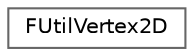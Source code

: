 digraph "Graphical Class Hierarchy"
{
 // INTERACTIVE_SVG=YES
 // LATEX_PDF_SIZE
  bgcolor="transparent";
  edge [fontname=Helvetica,fontsize=10,labelfontname=Helvetica,labelfontsize=10];
  node [fontname=Helvetica,fontsize=10,shape=box,height=0.2,width=0.4];
  rankdir="LR";
  Node0 [id="Node000000",label="FUtilVertex2D",height=0.2,width=0.4,color="grey40", fillcolor="white", style="filled",URL="$da/d64/structFUtilVertex2D.html",tooltip="A triangle vertex in 2D space, with UV information."];
}
